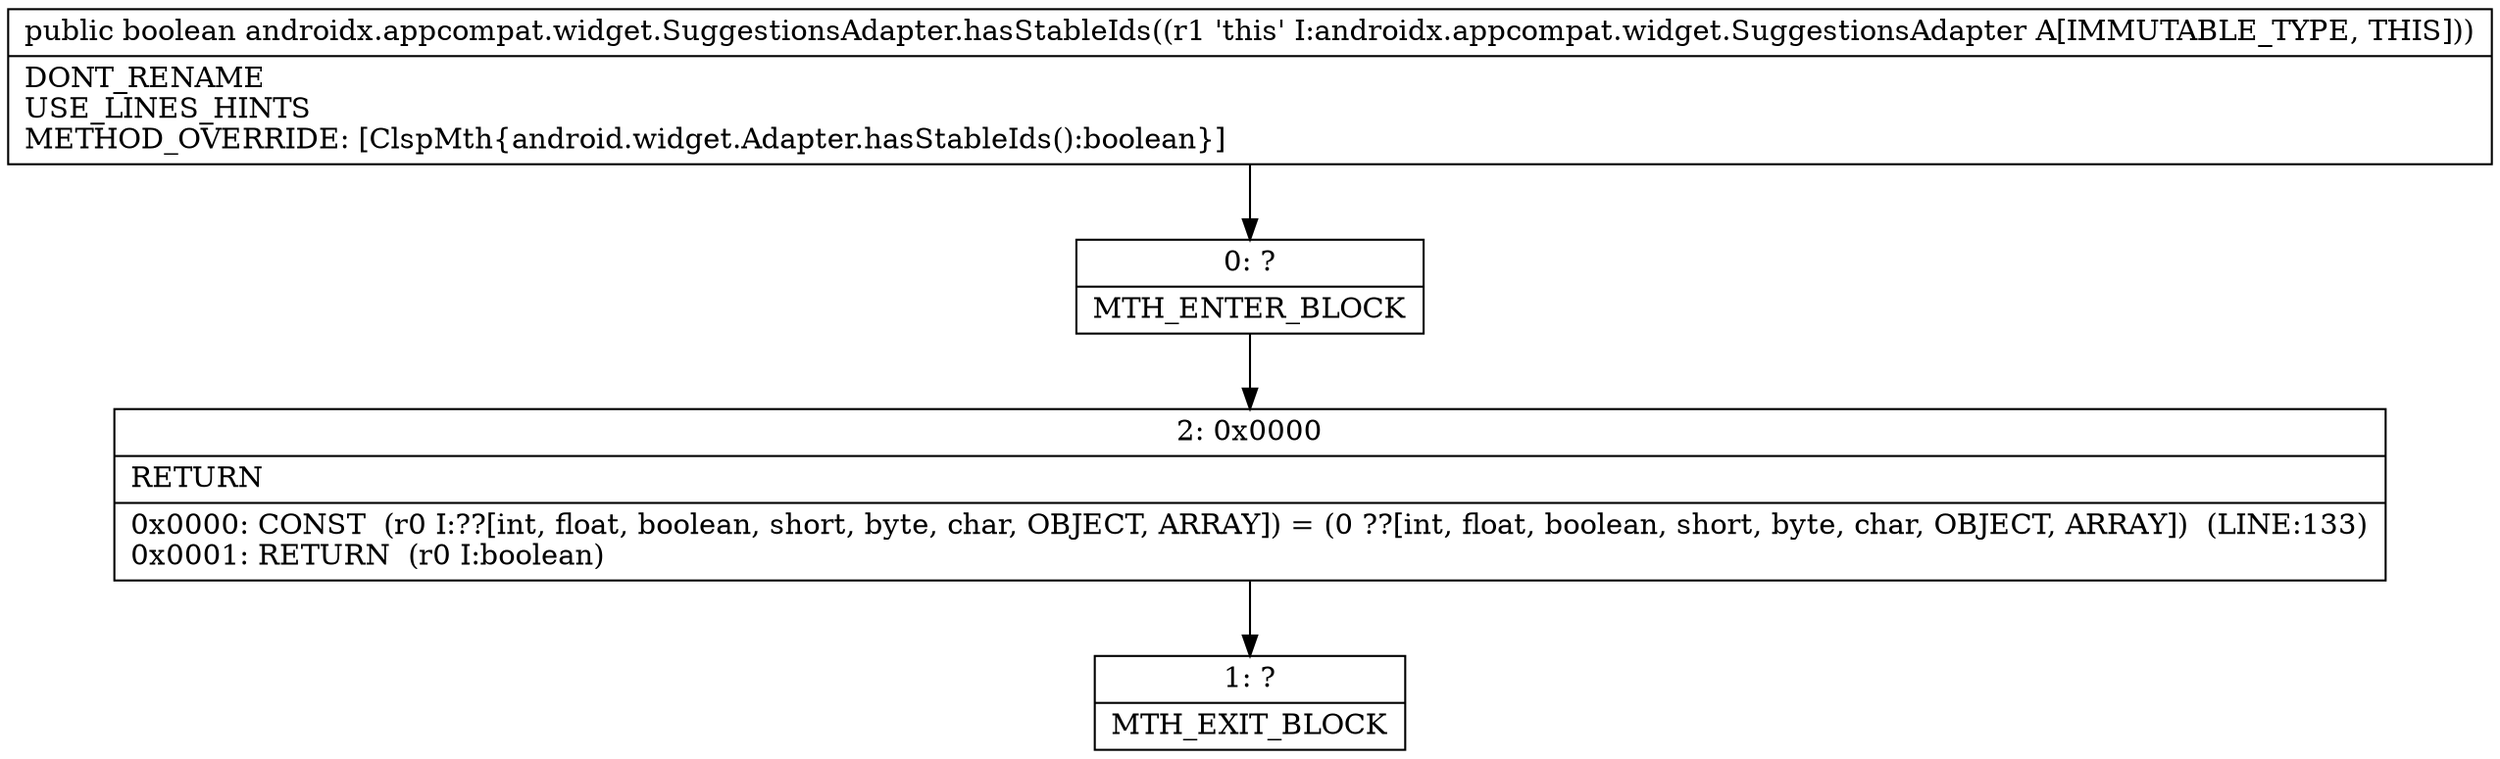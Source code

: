 digraph "CFG forandroidx.appcompat.widget.SuggestionsAdapter.hasStableIds()Z" {
Node_0 [shape=record,label="{0\:\ ?|MTH_ENTER_BLOCK\l}"];
Node_2 [shape=record,label="{2\:\ 0x0000|RETURN\l|0x0000: CONST  (r0 I:??[int, float, boolean, short, byte, char, OBJECT, ARRAY]) = (0 ??[int, float, boolean, short, byte, char, OBJECT, ARRAY])  (LINE:133)\l0x0001: RETURN  (r0 I:boolean) \l}"];
Node_1 [shape=record,label="{1\:\ ?|MTH_EXIT_BLOCK\l}"];
MethodNode[shape=record,label="{public boolean androidx.appcompat.widget.SuggestionsAdapter.hasStableIds((r1 'this' I:androidx.appcompat.widget.SuggestionsAdapter A[IMMUTABLE_TYPE, THIS]))  | DONT_RENAME\lUSE_LINES_HINTS\lMETHOD_OVERRIDE: [ClspMth\{android.widget.Adapter.hasStableIds():boolean\}]\l}"];
MethodNode -> Node_0;Node_0 -> Node_2;
Node_2 -> Node_1;
}

